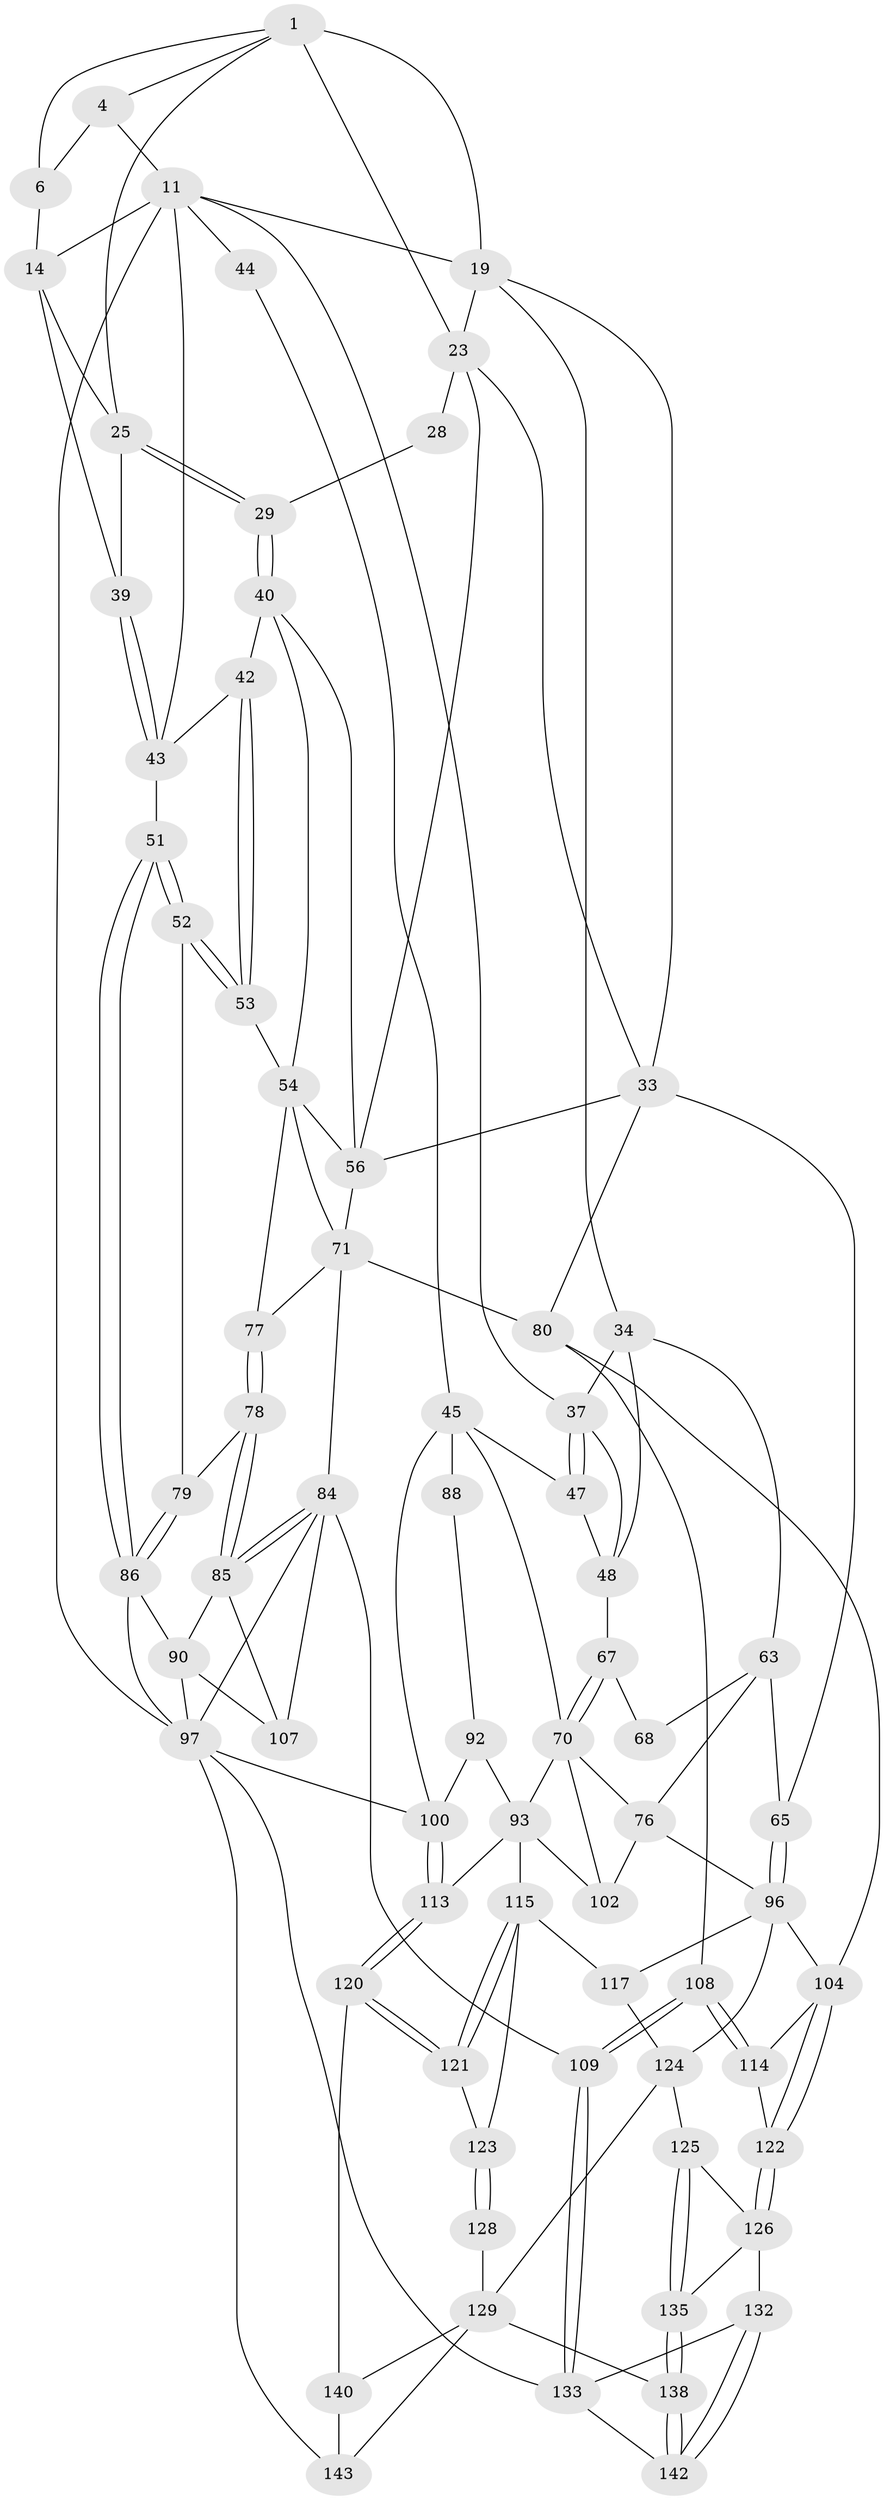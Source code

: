 // original degree distribution, {3: 0.013888888888888888, 4: 0.24305555555555555, 5: 0.5138888888888888, 6: 0.22916666666666666}
// Generated by graph-tools (version 1.1) at 2025/17/03/09/25 04:17:00]
// undirected, 72 vertices, 160 edges
graph export_dot {
graph [start="1"]
  node [color=gray90,style=filled];
  1 [pos="+0.5196224555694839+0",super="+2+7"];
  4 [pos="+0.7869944457213645+0",super="+5"];
  6 [pos="+0.5140073197438244+0",super="+10"];
  11 [pos="+0.999625366850248+0",super="+15+12"];
  14 [pos="+0+0",super="+27"];
  19 [pos="+0.6760978885153386+0.11184801980883967",super="+22+20"];
  23 [pos="+0.5190617640116908+0.1702972947114933",super="+24+30"];
  25 [pos="+0.27508616854299106+0.17216458392456857",super="+26"];
  28 [pos="+0.3961576467302811+0.2887435146987704"];
  29 [pos="+0.3287724679711676+0.26711590360530857"];
  33 [pos="+0.5578507829666285+0.34096973714061124",super="+60"];
  34 [pos="+0.7409019871165273+0.24190186942767658",super="+35"];
  37 [pos="+0.8993608277602305+0.21740637953216296",super="+38"];
  39 [pos="+0.14188289464348117+0.24485180027487197"];
  40 [pos="+0.266380547171015+0.3512602075449118",super="+41"];
  42 [pos="+0.14080136514211586+0.2522044166766832"];
  43 [pos="+0.14175128944640628+0.2450602686965628",super="+50"];
  44 [pos="+1+0.2829238712517037"];
  45 [pos="+1+0.2893276196592857",super="+87+46"];
  47 [pos="+0.8736551952168476+0.34680503170133337"];
  48 [pos="+0.836225899246235+0.35917299588134244",super="+49"];
  51 [pos="+0+0.3480537037729511"];
  52 [pos="+0+0.35702276739611144"];
  53 [pos="+0+0.3540076426623"];
  54 [pos="+0.13741983856394605+0.39027515015372927",super="+55+62"];
  56 [pos="+0.40191511614751857+0.41174414818925903",super="+57"];
  63 [pos="+0.6704438096182583+0.32873934981077996",super="+64"];
  65 [pos="+0.6558961597235068+0.5138015247042365"];
  67 [pos="+0.8095329782332858+0.3847411700421429"];
  68 [pos="+0.7800663646958094+0.38624920399716456"];
  70 [pos="+0.8628524964201579+0.5023490376730738",super="+75"];
  71 [pos="+0.31235717268357804+0.5382464975212257",super="+72+83"];
  76 [pos="+0.7706194955096569+0.5163992815398036",super="+95"];
  77 [pos="+0.12012266926360918+0.4821397282800221"];
  78 [pos="+0.10899632555690902+0.49675067603788664"];
  79 [pos="+0.08927183423921306+0.49528199419096547"];
  80 [pos="+0.5070333572181799+0.5477414313690677",super="+81"];
  84 [pos="+0.2702562906733271+0.5666783499378524",super="+106"];
  85 [pos="+0.11930544752470587+0.5425662342087753",super="+89"];
  86 [pos="+0+0.5618657773953334",super="+91"];
  88 [pos="+0.9350044280923107+0.5092885120827149"];
  90 [pos="+0.0025641468436862387+0.6299585478170541",super="+119"];
  92 [pos="+0.9766137835344941+0.5977036754877478"];
  93 [pos="+0.933937014463362+0.6116025316095873",super="+111"];
  96 [pos="+0.6739495151202083+0.6269852404759922",super="+103"];
  97 [pos="+0+1",super="+98"];
  100 [pos="+1+0.7770765221530374",super="+101"];
  102 [pos="+0.811244289181754+0.6496709306495955"];
  104 [pos="+0.5756821110610744+0.6946331740569293",super="+105"];
  107 [pos="+0.19023681796174408+0.6975638304706883"];
  108 [pos="+0.358967524371782+0.7627729625692363"];
  109 [pos="+0.33981569396284994+0.7727448750922646"];
  113 [pos="+1+0.8090356859476765"];
  114 [pos="+0.3842449614853859+0.7573674630417683"];
  115 [pos="+0.8079078243356095+0.7242729216002813",super="+116"];
  117 [pos="+0.7593219162800298+0.752867931647873"];
  120 [pos="+1+0.8143657063507739",super="+139"];
  121 [pos="+0.8996329982015158+0.826207728511968"];
  122 [pos="+0.4757338398021523+0.7801682514745771"];
  123 [pos="+0.8308380883578256+0.8796137821203368"];
  124 [pos="+0.6365460534814559+0.8519082950867728",super="+130"];
  125 [pos="+0.6289028312204699+0.8575448466262103"];
  126 [pos="+0.5095327043491413+0.8477712458590965",super="+131"];
  128 [pos="+0.8281701455991782+0.8822913354214801"];
  129 [pos="+0.7488411359193178+0.8952171592923467",super="+136"];
  132 [pos="+0.42062484204556144+0.9216773566285932"];
  133 [pos="+0.33956590133401005+0.8233341066714394",super="+134"];
  135 [pos="+0.5756587088035382+1"];
  138 [pos="+0.6055098178813964+1"];
  140 [pos="+0.8653678502853652+0.9552679610876984",super="+144"];
  142 [pos="+0.21002515958394172+1"];
  143 [pos="+0.899817577985585+1"];
  1 -- 19 [weight=2];
  1 -- 4;
  1 -- 6;
  1 -- 23;
  1 -- 25;
  4 -- 11 [weight=2];
  4 -- 6;
  6 -- 14;
  11 -- 19;
  11 -- 37;
  11 -- 44 [weight=2];
  11 -- 43;
  11 -- 14;
  11 -- 97 [weight=2];
  14 -- 25;
  14 -- 39;
  19 -- 34 [weight=2];
  19 -- 33;
  19 -- 23;
  23 -- 28 [weight=2];
  23 -- 56;
  23 -- 33;
  25 -- 29;
  25 -- 29;
  25 -- 39;
  28 -- 29;
  29 -- 40;
  29 -- 40;
  33 -- 56;
  33 -- 80 [weight=2];
  33 -- 65;
  34 -- 37;
  34 -- 48;
  34 -- 63;
  37 -- 47;
  37 -- 47;
  37 -- 48;
  39 -- 43;
  39 -- 43;
  40 -- 56;
  40 -- 42;
  40 -- 54;
  42 -- 43;
  42 -- 53;
  42 -- 53;
  43 -- 51;
  44 -- 45;
  45 -- 88 [weight=2];
  45 -- 100;
  45 -- 70;
  45 -- 47;
  47 -- 48;
  48 -- 67;
  51 -- 52;
  51 -- 52;
  51 -- 86;
  51 -- 86;
  52 -- 53;
  52 -- 53;
  52 -- 79;
  53 -- 54;
  54 -- 77;
  54 -- 56;
  54 -- 71;
  56 -- 71 [weight=2];
  63 -- 68 [weight=2];
  63 -- 65;
  63 -- 76;
  65 -- 96;
  65 -- 96;
  67 -- 68;
  67 -- 70;
  67 -- 70;
  70 -- 102;
  70 -- 76;
  70 -- 93;
  71 -- 84;
  71 -- 77;
  71 -- 80;
  76 -- 96;
  76 -- 102;
  77 -- 78;
  77 -- 78;
  78 -- 79;
  78 -- 85;
  78 -- 85;
  79 -- 86;
  79 -- 86;
  80 -- 108;
  80 -- 104;
  84 -- 85;
  84 -- 85;
  84 -- 107;
  84 -- 109;
  84 -- 97;
  85 -- 90;
  85 -- 107;
  86 -- 97;
  86 -- 90;
  88 -- 92;
  90 -- 97;
  90 -- 107;
  92 -- 93;
  92 -- 100;
  93 -- 113;
  93 -- 115;
  93 -- 102;
  96 -- 124;
  96 -- 104;
  96 -- 117;
  97 -- 100;
  97 -- 133;
  97 -- 143;
  100 -- 113;
  100 -- 113;
  104 -- 122;
  104 -- 122;
  104 -- 114;
  108 -- 109;
  108 -- 109;
  108 -- 114;
  108 -- 114;
  109 -- 133;
  109 -- 133;
  113 -- 120;
  113 -- 120;
  114 -- 122;
  115 -- 121;
  115 -- 121;
  115 -- 123;
  115 -- 117;
  117 -- 124;
  120 -- 121;
  120 -- 121;
  120 -- 140 [weight=2];
  121 -- 123;
  122 -- 126;
  122 -- 126;
  123 -- 128;
  123 -- 128;
  124 -- 125;
  124 -- 129;
  125 -- 126;
  125 -- 135;
  125 -- 135;
  126 -- 132;
  126 -- 135;
  128 -- 129 [weight=2];
  129 -- 138;
  129 -- 140;
  129 -- 143;
  132 -- 133;
  132 -- 142;
  132 -- 142;
  133 -- 142;
  135 -- 138;
  135 -- 138;
  138 -- 142;
  138 -- 142;
  140 -- 143;
}
